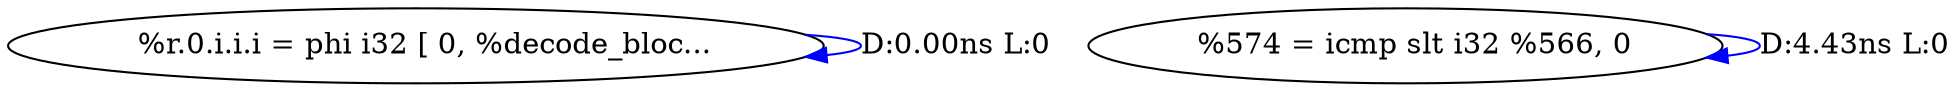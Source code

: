 digraph {
Node0x41793a0[label="  %r.0.i.i.i = phi i32 [ 0, %decode_bloc..."];
Node0x41793a0 -> Node0x41793a0[label="D:0.00ns L:0",color=blue];
Node0x41794e0[label="  %574 = icmp slt i32 %566, 0"];
Node0x41794e0 -> Node0x41794e0[label="D:4.43ns L:0",color=blue];
}
